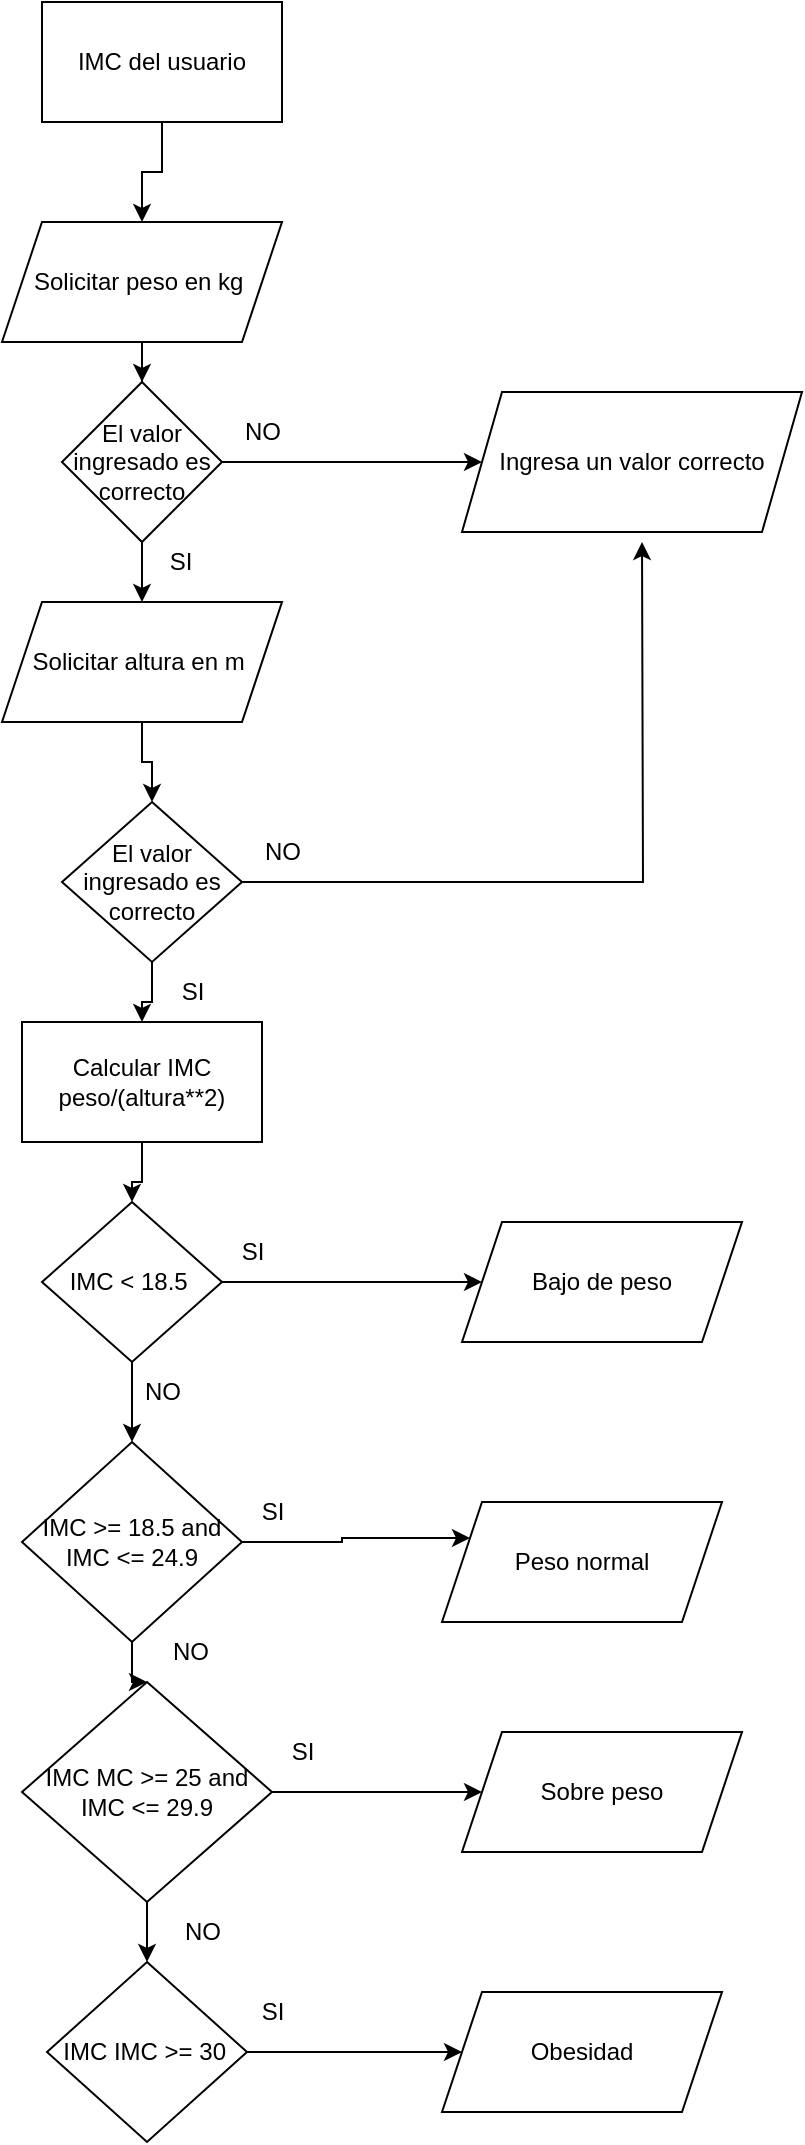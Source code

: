 <mxfile version="26.2.14">
  <diagram name="Página-1" id="YSFVpUnKloiNdR3dZtz8">
    <mxGraphModel dx="1360" dy="793" grid="1" gridSize="10" guides="1" tooltips="1" connect="1" arrows="1" fold="1" page="1" pageScale="1" pageWidth="827" pageHeight="1169" math="0" shadow="0">
      <root>
        <mxCell id="0" />
        <mxCell id="1" parent="0" />
        <mxCell id="SYkmsHRFtvabVIcl3SeN-19" value="" style="edgeStyle=orthogonalEdgeStyle;rounded=0;orthogonalLoop=1;jettySize=auto;html=1;" edge="1" parent="1" source="SYkmsHRFtvabVIcl3SeN-1" target="SYkmsHRFtvabVIcl3SeN-2">
          <mxGeometry relative="1" as="geometry" />
        </mxCell>
        <mxCell id="SYkmsHRFtvabVIcl3SeN-1" value="IMC del usuario" style="rounded=0;whiteSpace=wrap;html=1;" vertex="1" parent="1">
          <mxGeometry x="340" y="60" width="120" height="60" as="geometry" />
        </mxCell>
        <mxCell id="SYkmsHRFtvabVIcl3SeN-20" value="" style="edgeStyle=orthogonalEdgeStyle;rounded=0;orthogonalLoop=1;jettySize=auto;html=1;" edge="1" parent="1" source="SYkmsHRFtvabVIcl3SeN-2" target="SYkmsHRFtvabVIcl3SeN-4">
          <mxGeometry relative="1" as="geometry" />
        </mxCell>
        <mxCell id="SYkmsHRFtvabVIcl3SeN-2" value="Solicitar peso en kg&amp;nbsp;" style="shape=parallelogram;perimeter=parallelogramPerimeter;whiteSpace=wrap;html=1;fixedSize=1;" vertex="1" parent="1">
          <mxGeometry x="320" y="170" width="140" height="60" as="geometry" />
        </mxCell>
        <mxCell id="SYkmsHRFtvabVIcl3SeN-22" value="" style="edgeStyle=orthogonalEdgeStyle;rounded=0;orthogonalLoop=1;jettySize=auto;html=1;" edge="1" parent="1" source="SYkmsHRFtvabVIcl3SeN-3" target="SYkmsHRFtvabVIcl3SeN-5">
          <mxGeometry relative="1" as="geometry" />
        </mxCell>
        <mxCell id="SYkmsHRFtvabVIcl3SeN-3" value="Solicitar altura en m&amp;nbsp;" style="shape=parallelogram;perimeter=parallelogramPerimeter;whiteSpace=wrap;html=1;fixedSize=1;" vertex="1" parent="1">
          <mxGeometry x="320" y="360" width="140" height="60" as="geometry" />
        </mxCell>
        <mxCell id="SYkmsHRFtvabVIcl3SeN-21" value="" style="edgeStyle=orthogonalEdgeStyle;rounded=0;orthogonalLoop=1;jettySize=auto;html=1;" edge="1" parent="1" source="SYkmsHRFtvabVIcl3SeN-4" target="SYkmsHRFtvabVIcl3SeN-3">
          <mxGeometry relative="1" as="geometry" />
        </mxCell>
        <mxCell id="SYkmsHRFtvabVIcl3SeN-34" style="edgeStyle=orthogonalEdgeStyle;rounded=0;orthogonalLoop=1;jettySize=auto;html=1;entryX=0;entryY=0.5;entryDx=0;entryDy=0;" edge="1" parent="1" source="SYkmsHRFtvabVIcl3SeN-4" target="SYkmsHRFtvabVIcl3SeN-33">
          <mxGeometry relative="1" as="geometry" />
        </mxCell>
        <mxCell id="SYkmsHRFtvabVIcl3SeN-4" value="El valor ingresado es correcto" style="rhombus;whiteSpace=wrap;html=1;" vertex="1" parent="1">
          <mxGeometry x="350" y="250" width="80" height="80" as="geometry" />
        </mxCell>
        <mxCell id="SYkmsHRFtvabVIcl3SeN-23" value="" style="edgeStyle=orthogonalEdgeStyle;rounded=0;orthogonalLoop=1;jettySize=auto;html=1;" edge="1" parent="1" source="SYkmsHRFtvabVIcl3SeN-5" target="SYkmsHRFtvabVIcl3SeN-7">
          <mxGeometry relative="1" as="geometry" />
        </mxCell>
        <mxCell id="SYkmsHRFtvabVIcl3SeN-36" style="edgeStyle=orthogonalEdgeStyle;rounded=0;orthogonalLoop=1;jettySize=auto;html=1;" edge="1" parent="1" source="SYkmsHRFtvabVIcl3SeN-5">
          <mxGeometry relative="1" as="geometry">
            <mxPoint x="640" y="330" as="targetPoint" />
          </mxGeometry>
        </mxCell>
        <mxCell id="SYkmsHRFtvabVIcl3SeN-5" value="El valor ingresado es correcto" style="rhombus;whiteSpace=wrap;html=1;" vertex="1" parent="1">
          <mxGeometry x="350" y="460" width="90" height="80" as="geometry" />
        </mxCell>
        <mxCell id="SYkmsHRFtvabVIcl3SeN-24" value="" style="edgeStyle=orthogonalEdgeStyle;rounded=0;orthogonalLoop=1;jettySize=auto;html=1;" edge="1" parent="1" source="SYkmsHRFtvabVIcl3SeN-7" target="SYkmsHRFtvabVIcl3SeN-9">
          <mxGeometry relative="1" as="geometry" />
        </mxCell>
        <mxCell id="SYkmsHRFtvabVIcl3SeN-7" value="Calcular IMC peso/(altura**2)" style="rounded=0;whiteSpace=wrap;html=1;" vertex="1" parent="1">
          <mxGeometry x="330" y="570" width="120" height="60" as="geometry" />
        </mxCell>
        <mxCell id="SYkmsHRFtvabVIcl3SeN-25" value="" style="edgeStyle=orthogonalEdgeStyle;rounded=0;orthogonalLoop=1;jettySize=auto;html=1;" edge="1" parent="1" source="SYkmsHRFtvabVIcl3SeN-9" target="SYkmsHRFtvabVIcl3SeN-12">
          <mxGeometry relative="1" as="geometry" />
        </mxCell>
        <mxCell id="SYkmsHRFtvabVIcl3SeN-30" style="edgeStyle=orthogonalEdgeStyle;rounded=0;orthogonalLoop=1;jettySize=auto;html=1;" edge="1" parent="1" source="SYkmsHRFtvabVIcl3SeN-9" target="SYkmsHRFtvabVIcl3SeN-15">
          <mxGeometry relative="1" as="geometry" />
        </mxCell>
        <mxCell id="SYkmsHRFtvabVIcl3SeN-9" value="IMC &amp;lt; 18.5&lt;span style=&quot;background-color: transparent; color: light-dark(rgb(0, 0, 0), rgb(255, 255, 255));&quot;&gt;&amp;nbsp;&lt;/span&gt;" style="rhombus;whiteSpace=wrap;html=1;" vertex="1" parent="1">
          <mxGeometry x="340" y="660" width="90" height="80" as="geometry" />
        </mxCell>
        <mxCell id="SYkmsHRFtvabVIcl3SeN-26" value="" style="edgeStyle=orthogonalEdgeStyle;rounded=0;orthogonalLoop=1;jettySize=auto;html=1;" edge="1" parent="1" source="SYkmsHRFtvabVIcl3SeN-12" target="SYkmsHRFtvabVIcl3SeN-13">
          <mxGeometry relative="1" as="geometry" />
        </mxCell>
        <mxCell id="SYkmsHRFtvabVIcl3SeN-31" style="edgeStyle=orthogonalEdgeStyle;rounded=0;orthogonalLoop=1;jettySize=auto;html=1;entryX=0;entryY=0.25;entryDx=0;entryDy=0;" edge="1" parent="1" source="SYkmsHRFtvabVIcl3SeN-12" target="SYkmsHRFtvabVIcl3SeN-18">
          <mxGeometry relative="1" as="geometry" />
        </mxCell>
        <mxCell id="SYkmsHRFtvabVIcl3SeN-12" value="IMC&amp;nbsp;&amp;gt;= 18.5 and IMC &amp;lt;= 24.9" style="rhombus;whiteSpace=wrap;html=1;" vertex="1" parent="1">
          <mxGeometry x="330" y="780" width="110" height="100" as="geometry" />
        </mxCell>
        <mxCell id="SYkmsHRFtvabVIcl3SeN-27" value="" style="edgeStyle=orthogonalEdgeStyle;rounded=0;orthogonalLoop=1;jettySize=auto;html=1;" edge="1" parent="1" source="SYkmsHRFtvabVIcl3SeN-13" target="SYkmsHRFtvabVIcl3SeN-17">
          <mxGeometry relative="1" as="geometry" />
        </mxCell>
        <mxCell id="SYkmsHRFtvabVIcl3SeN-28" value="" style="edgeStyle=orthogonalEdgeStyle;rounded=0;orthogonalLoop=1;jettySize=auto;html=1;" edge="1" parent="1" source="SYkmsHRFtvabVIcl3SeN-13" target="SYkmsHRFtvabVIcl3SeN-14">
          <mxGeometry relative="1" as="geometry" />
        </mxCell>
        <mxCell id="SYkmsHRFtvabVIcl3SeN-13" value="IMC&amp;nbsp;MC &amp;gt;= 25 and IMC &amp;lt;= 29.9" style="rhombus;whiteSpace=wrap;html=1;" vertex="1" parent="1">
          <mxGeometry x="330" y="900" width="125" height="110" as="geometry" />
        </mxCell>
        <mxCell id="SYkmsHRFtvabVIcl3SeN-29" value="" style="edgeStyle=orthogonalEdgeStyle;rounded=0;orthogonalLoop=1;jettySize=auto;html=1;" edge="1" parent="1" source="SYkmsHRFtvabVIcl3SeN-14" target="SYkmsHRFtvabVIcl3SeN-16">
          <mxGeometry relative="1" as="geometry" />
        </mxCell>
        <mxCell id="SYkmsHRFtvabVIcl3SeN-14" value="IMC IMC &amp;gt;= 30&lt;span style=&quot;background-color: transparent; color: light-dark(rgb(0, 0, 0), rgb(255, 255, 255));&quot;&gt;&amp;nbsp;&lt;/span&gt;" style="rhombus;whiteSpace=wrap;html=1;" vertex="1" parent="1">
          <mxGeometry x="342.5" y="1040" width="100" height="90" as="geometry" />
        </mxCell>
        <mxCell id="SYkmsHRFtvabVIcl3SeN-15" value="Bajo de peso" style="shape=parallelogram;perimeter=parallelogramPerimeter;whiteSpace=wrap;html=1;fixedSize=1;" vertex="1" parent="1">
          <mxGeometry x="550" y="670" width="140" height="60" as="geometry" />
        </mxCell>
        <mxCell id="SYkmsHRFtvabVIcl3SeN-16" value="Obesidad" style="shape=parallelogram;perimeter=parallelogramPerimeter;whiteSpace=wrap;html=1;fixedSize=1;" vertex="1" parent="1">
          <mxGeometry x="540" y="1055" width="140" height="60" as="geometry" />
        </mxCell>
        <mxCell id="SYkmsHRFtvabVIcl3SeN-17" value="Sobre peso" style="shape=parallelogram;perimeter=parallelogramPerimeter;whiteSpace=wrap;html=1;fixedSize=1;" vertex="1" parent="1">
          <mxGeometry x="550" y="925" width="140" height="60" as="geometry" />
        </mxCell>
        <mxCell id="SYkmsHRFtvabVIcl3SeN-18" value="Peso normal" style="shape=parallelogram;perimeter=parallelogramPerimeter;whiteSpace=wrap;html=1;fixedSize=1;" vertex="1" parent="1">
          <mxGeometry x="540" y="810" width="140" height="60" as="geometry" />
        </mxCell>
        <mxCell id="SYkmsHRFtvabVIcl3SeN-32" value="NO" style="text;html=1;align=center;verticalAlign=middle;resizable=0;points=[];autosize=1;strokeColor=none;fillColor=none;" vertex="1" parent="1">
          <mxGeometry x="440" y="470" width="40" height="30" as="geometry" />
        </mxCell>
        <mxCell id="SYkmsHRFtvabVIcl3SeN-33" value="Ingresa un valor correcto" style="shape=parallelogram;perimeter=parallelogramPerimeter;whiteSpace=wrap;html=1;fixedSize=1;" vertex="1" parent="1">
          <mxGeometry x="550" y="255" width="170" height="70" as="geometry" />
        </mxCell>
        <mxCell id="SYkmsHRFtvabVIcl3SeN-37" value="NO" style="text;html=1;align=center;verticalAlign=middle;resizable=0;points=[];autosize=1;strokeColor=none;fillColor=none;" vertex="1" parent="1">
          <mxGeometry x="430" y="260" width="40" height="30" as="geometry" />
        </mxCell>
        <mxCell id="SYkmsHRFtvabVIcl3SeN-38" value="NO" style="text;html=1;align=center;verticalAlign=middle;resizable=0;points=[];autosize=1;strokeColor=none;fillColor=none;" vertex="1" parent="1">
          <mxGeometry x="380" y="740" width="40" height="30" as="geometry" />
        </mxCell>
        <mxCell id="SYkmsHRFtvabVIcl3SeN-39" value="NO" style="text;html=1;align=center;verticalAlign=middle;resizable=0;points=[];autosize=1;strokeColor=none;fillColor=none;" vertex="1" parent="1">
          <mxGeometry x="394" y="870" width="40" height="30" as="geometry" />
        </mxCell>
        <mxCell id="SYkmsHRFtvabVIcl3SeN-40" value="NO" style="text;html=1;align=center;verticalAlign=middle;resizable=0;points=[];autosize=1;strokeColor=none;fillColor=none;" vertex="1" parent="1">
          <mxGeometry x="400" y="1010" width="40" height="30" as="geometry" />
        </mxCell>
        <mxCell id="SYkmsHRFtvabVIcl3SeN-41" value="SI" style="text;html=1;align=center;verticalAlign=middle;resizable=0;points=[];autosize=1;strokeColor=none;fillColor=none;" vertex="1" parent="1">
          <mxGeometry x="400" y="540" width="30" height="30" as="geometry" />
        </mxCell>
        <mxCell id="SYkmsHRFtvabVIcl3SeN-43" value="SI" style="text;html=1;align=center;verticalAlign=middle;resizable=0;points=[];autosize=1;strokeColor=none;fillColor=none;" vertex="1" parent="1">
          <mxGeometry x="430" y="670" width="30" height="30" as="geometry" />
        </mxCell>
        <mxCell id="SYkmsHRFtvabVIcl3SeN-44" value="SI" style="text;html=1;align=center;verticalAlign=middle;resizable=0;points=[];autosize=1;strokeColor=none;fillColor=none;" vertex="1" parent="1">
          <mxGeometry x="440" y="800" width="30" height="30" as="geometry" />
        </mxCell>
        <mxCell id="SYkmsHRFtvabVIcl3SeN-45" value="SI" style="text;html=1;align=center;verticalAlign=middle;resizable=0;points=[];autosize=1;strokeColor=none;fillColor=none;" vertex="1" parent="1">
          <mxGeometry x="455" y="920" width="30" height="30" as="geometry" />
        </mxCell>
        <mxCell id="SYkmsHRFtvabVIcl3SeN-46" value="SI" style="text;html=1;align=center;verticalAlign=middle;resizable=0;points=[];autosize=1;strokeColor=none;fillColor=none;" vertex="1" parent="1">
          <mxGeometry x="440" y="1050" width="30" height="30" as="geometry" />
        </mxCell>
        <mxCell id="SYkmsHRFtvabVIcl3SeN-47" value="SI" style="text;html=1;align=center;verticalAlign=middle;resizable=0;points=[];autosize=1;strokeColor=none;fillColor=none;" vertex="1" parent="1">
          <mxGeometry x="394" y="325" width="30" height="30" as="geometry" />
        </mxCell>
      </root>
    </mxGraphModel>
  </diagram>
</mxfile>

